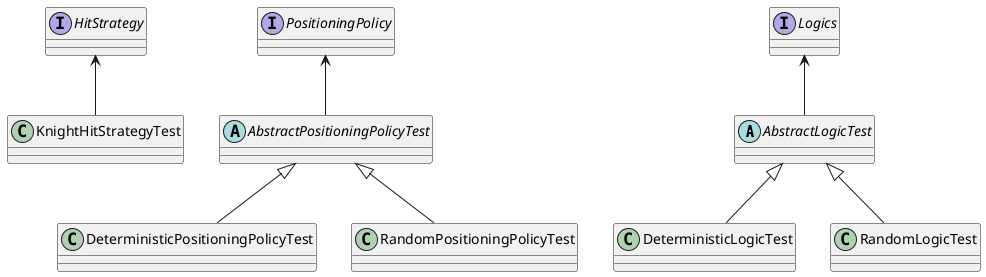 @startuml e1

abstract class AbstractLogicTest { }
class DeterministicLogicTest extends AbstractLogicTest {}
class RandomLogicTest extends AbstractLogicTest {}

abstract class AbstractPositioningPolicyTest {}
class DeterministicPositioningPolicyTest extends AbstractPositioningPolicyTest {}
class RandomPositioningPolicyTest extends AbstractPositioningPolicyTest {}

class KnightHitStrategyTest

interface Logics
interface PositioningPolicy
interface HitStrategy

AbstractLogicTest -up-> Logics
AbstractPositioningPolicyTest -up-> PositioningPolicy
KnightHitStrategyTest -up-> HitStrategy

@enduml